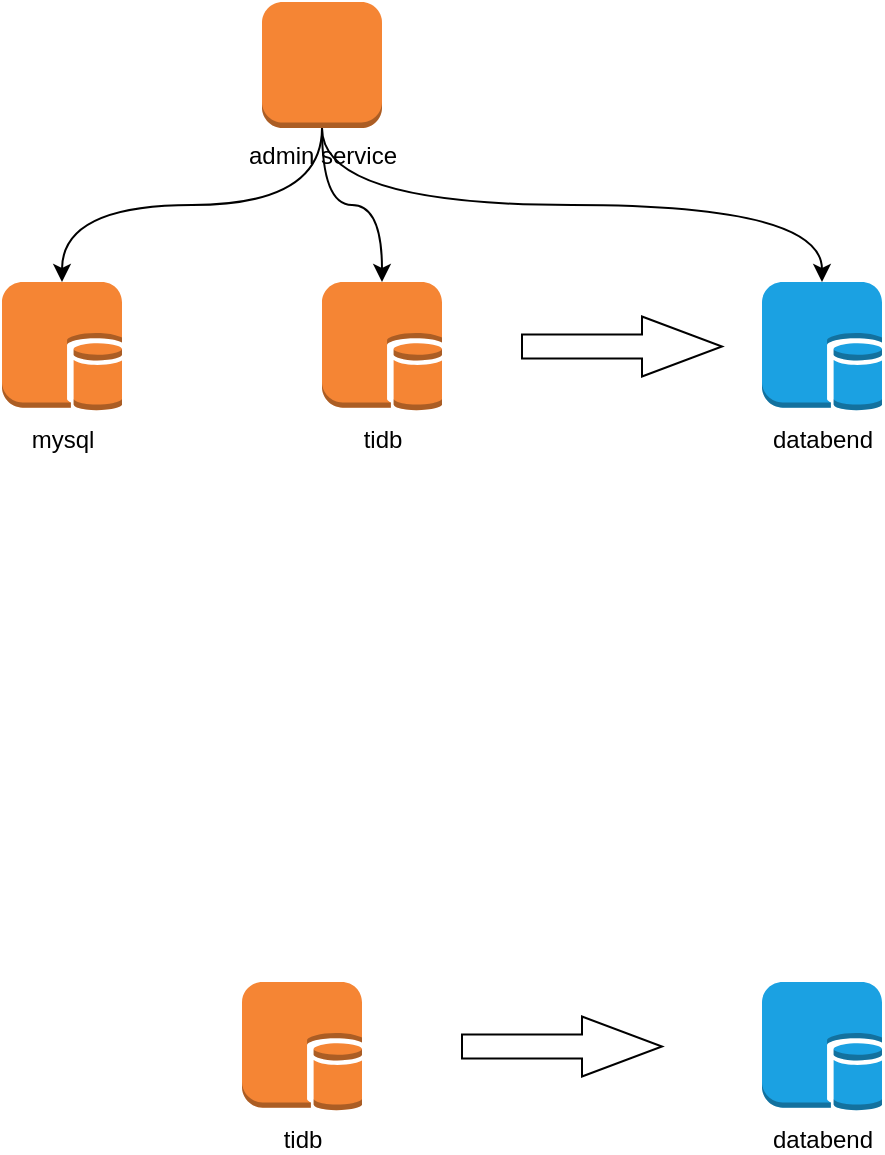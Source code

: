 <mxfile version="22.1.4" type="github">
  <diagram name="第 1 页" id="1BEC1NTxo78naEWhqVpl">
    <mxGraphModel dx="858" dy="505" grid="1" gridSize="10" guides="1" tooltips="1" connect="1" arrows="1" fold="1" page="1" pageScale="1" pageWidth="827" pageHeight="1169" math="0" shadow="0">
      <root>
        <mxCell id="0" />
        <mxCell id="1" parent="0" />
        <mxCell id="iMVuX8X0MwT_ZD3ftQ2W-7" style="edgeStyle=orthogonalEdgeStyle;orthogonalLoop=1;jettySize=auto;html=1;exitX=0.5;exitY=1;exitDx=0;exitDy=0;exitPerimeter=0;curved=1;" edge="1" parent="1" source="iMVuX8X0MwT_ZD3ftQ2W-3" target="iMVuX8X0MwT_ZD3ftQ2W-4">
          <mxGeometry relative="1" as="geometry" />
        </mxCell>
        <mxCell id="iMVuX8X0MwT_ZD3ftQ2W-9" style="edgeStyle=orthogonalEdgeStyle;orthogonalLoop=1;jettySize=auto;html=1;exitX=0.5;exitY=1;exitDx=0;exitDy=0;exitPerimeter=0;curved=1;" edge="1" parent="1" source="iMVuX8X0MwT_ZD3ftQ2W-3" target="iMVuX8X0MwT_ZD3ftQ2W-5">
          <mxGeometry relative="1" as="geometry" />
        </mxCell>
        <mxCell id="iMVuX8X0MwT_ZD3ftQ2W-3" value="admin service" style="outlineConnect=0;dashed=0;verticalLabelPosition=bottom;verticalAlign=top;align=center;html=1;shape=mxgraph.aws3.instance;fillColor=#F58534;gradientColor=none;" vertex="1" parent="1">
          <mxGeometry x="220" y="40" width="60" height="63" as="geometry" />
        </mxCell>
        <mxCell id="iMVuX8X0MwT_ZD3ftQ2W-4" value="mysql" style="outlineConnect=0;dashed=0;verticalLabelPosition=bottom;verticalAlign=top;align=center;html=1;shape=mxgraph.aws3.db_on_instance;fillColor=#F58534;gradientColor=none;" vertex="1" parent="1">
          <mxGeometry x="90" y="180" width="60" height="64.5" as="geometry" />
        </mxCell>
        <mxCell id="iMVuX8X0MwT_ZD3ftQ2W-5" value="databend" style="outlineConnect=0;dashed=0;verticalLabelPosition=bottom;verticalAlign=top;align=center;html=1;shape=mxgraph.aws3.db_on_instance;fillColor=#1ba1e2;fontColor=#000000;strokeColor=#006EAF;" vertex="1" parent="1">
          <mxGeometry x="470" y="180" width="60" height="64.5" as="geometry" />
        </mxCell>
        <mxCell id="iMVuX8X0MwT_ZD3ftQ2W-6" value="tidb" style="outlineConnect=0;dashed=0;verticalLabelPosition=bottom;verticalAlign=top;align=center;html=1;shape=mxgraph.aws3.db_on_instance;fillColor=#F58534;gradientColor=none;" vertex="1" parent="1">
          <mxGeometry x="250" y="180" width="60" height="64.5" as="geometry" />
        </mxCell>
        <mxCell id="iMVuX8X0MwT_ZD3ftQ2W-8" style="edgeStyle=orthogonalEdgeStyle;orthogonalLoop=1;jettySize=auto;html=1;exitX=0.5;exitY=1;exitDx=0;exitDy=0;exitPerimeter=0;entryX=0.5;entryY=0;entryDx=0;entryDy=0;entryPerimeter=0;curved=1;" edge="1" parent="1" source="iMVuX8X0MwT_ZD3ftQ2W-3" target="iMVuX8X0MwT_ZD3ftQ2W-6">
          <mxGeometry relative="1" as="geometry" />
        </mxCell>
        <mxCell id="iMVuX8X0MwT_ZD3ftQ2W-10" value="" style="html=1;shadow=0;dashed=0;align=center;verticalAlign=middle;shape=mxgraph.arrows2.arrow;dy=0.6;dx=40;notch=0;" vertex="1" parent="1">
          <mxGeometry x="350" y="197.25" width="100" height="30" as="geometry" />
        </mxCell>
        <mxCell id="iMVuX8X0MwT_ZD3ftQ2W-11" value="tidb" style="outlineConnect=0;dashed=0;verticalLabelPosition=bottom;verticalAlign=top;align=center;html=1;shape=mxgraph.aws3.db_on_instance;fillColor=#F58534;gradientColor=none;" vertex="1" parent="1">
          <mxGeometry x="210" y="530" width="60" height="64.5" as="geometry" />
        </mxCell>
        <mxCell id="iMVuX8X0MwT_ZD3ftQ2W-12" value="" style="html=1;shadow=0;dashed=0;align=center;verticalAlign=middle;shape=mxgraph.arrows2.arrow;dy=0.6;dx=40;notch=0;" vertex="1" parent="1">
          <mxGeometry x="320" y="547.25" width="100" height="30" as="geometry" />
        </mxCell>
        <mxCell id="iMVuX8X0MwT_ZD3ftQ2W-13" value="databend" style="outlineConnect=0;dashed=0;verticalLabelPosition=bottom;verticalAlign=top;align=center;html=1;shape=mxgraph.aws3.db_on_instance;fillColor=#1ba1e2;fontColor=#000000;strokeColor=#006EAF;" vertex="1" parent="1">
          <mxGeometry x="470" y="530" width="60" height="64.5" as="geometry" />
        </mxCell>
      </root>
    </mxGraphModel>
  </diagram>
</mxfile>
